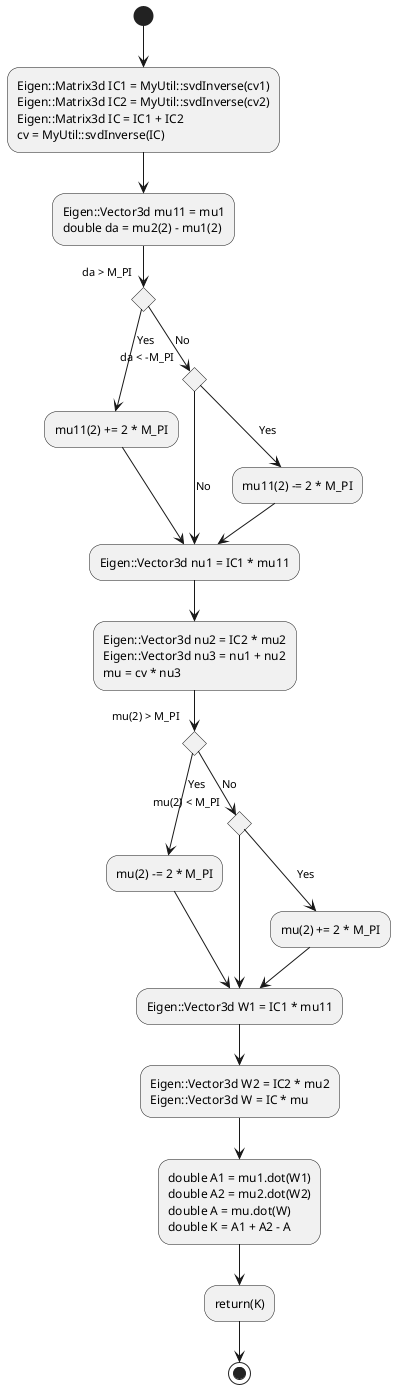 @startuml

/'
    fuse 2 gaussian distributions
    mu: average
    cv: covariance
    input1: const Eigen::Vector3d &mu1
    input2: const Eigen::Matrix3d &cv1
    input3: const Eigen::Vector3d &mu2
    input4: const Eigen::Matrix3d &cv2
    input5: const Eigen::Vector3d &mu
    input6: const Eigen::Matrix3d &cv
'/

(*) --> "Eigen::Matrix3d IC1 = MyUtil::svdInverse(cv1)
Eigen::Matrix3d IC2 = MyUtil::svdInverse(cv2)
Eigen::Matrix3d IC = IC1 + IC2
cv = MyUtil::svdInverse(IC)"
--> "Eigen::Vector3d mu11 = mu1
double da = mu2(2) - mu1(2)"
--> if "da > M_PI" then
--> [Yes] "mu11(2) += 2 * M_PI"
--> "Eigen::Vector3d nu1 = IC1 * mu11"
else
--> [No] if "da < -M_PI" then
--> [Yes] "mu11(2) -= 2 * M_PI"
--> "Eigen::Vector3d nu1 = IC1 * mu11"
else
--> [No] "Eigen::Vector3d nu1 = IC1 * mu11"
--> "Eigen::Vector3d nu2 = IC2 * mu2
Eigen::Vector3d nu3 = nu1 + nu2
mu = cv * nu3"
--> if "mu(2) > M_PI" then
--> [Yes] "mu(2) -= 2 * M_PI"
--> "Eigen::Vector3d W1 = IC1 * mu11"
else
--> [No] if "mu(2) < M_PI" then
--> [Yes] "mu(2) += 2 * M_PI"
--> "Eigen::Vector3d W1 = IC1 * mu11"
else
--> "Eigen::Vector3d W1 = IC1 * mu11"
--> "Eigen::Vector3d W2 = IC2 * mu2
Eigen::Vector3d W = IC * mu"
--> "double A1 = mu1.dot(W1)
double A2 = mu2.dot(W2)
double A = mu.dot(W)
double K = A1 + A2 - A"
--> return(K)
--> (*)

@enduml